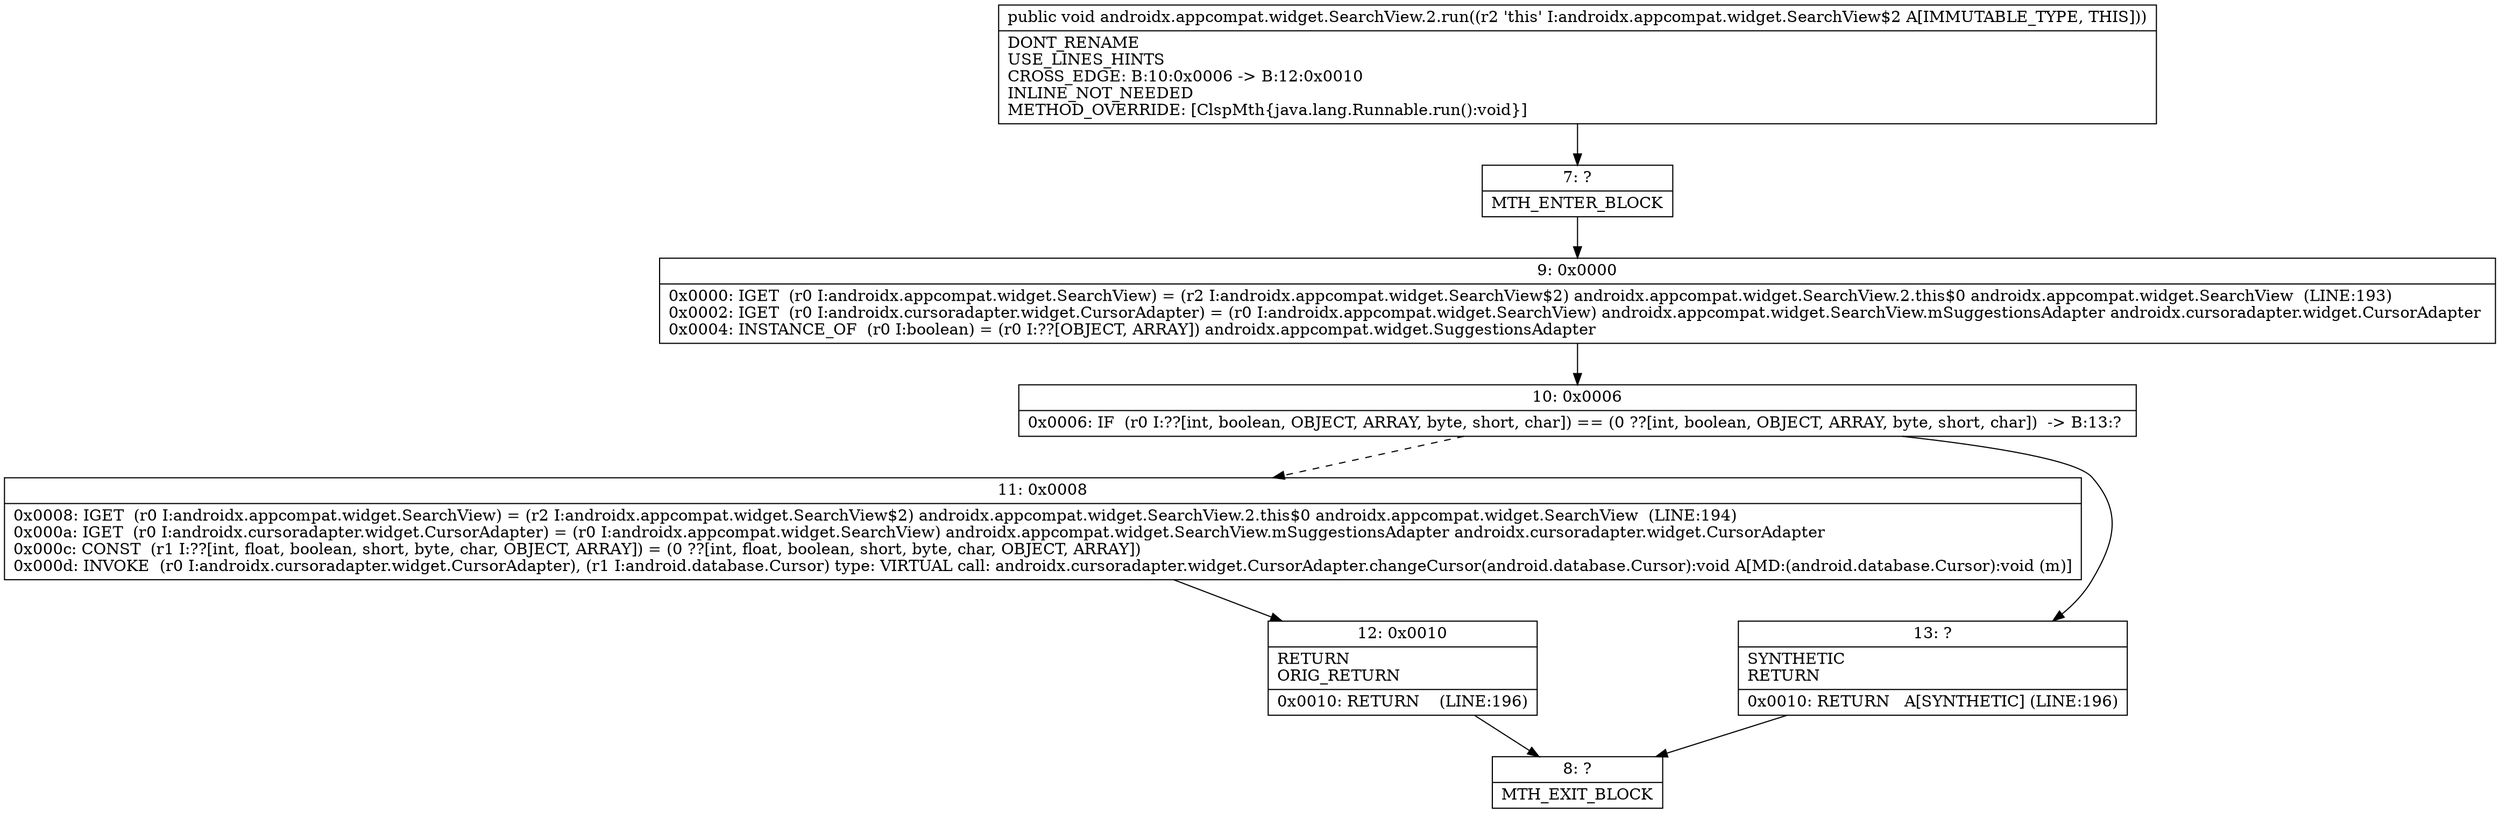 digraph "CFG forandroidx.appcompat.widget.SearchView.2.run()V" {
Node_7 [shape=record,label="{7\:\ ?|MTH_ENTER_BLOCK\l}"];
Node_9 [shape=record,label="{9\:\ 0x0000|0x0000: IGET  (r0 I:androidx.appcompat.widget.SearchView) = (r2 I:androidx.appcompat.widget.SearchView$2) androidx.appcompat.widget.SearchView.2.this$0 androidx.appcompat.widget.SearchView  (LINE:193)\l0x0002: IGET  (r0 I:androidx.cursoradapter.widget.CursorAdapter) = (r0 I:androidx.appcompat.widget.SearchView) androidx.appcompat.widget.SearchView.mSuggestionsAdapter androidx.cursoradapter.widget.CursorAdapter \l0x0004: INSTANCE_OF  (r0 I:boolean) = (r0 I:??[OBJECT, ARRAY]) androidx.appcompat.widget.SuggestionsAdapter \l}"];
Node_10 [shape=record,label="{10\:\ 0x0006|0x0006: IF  (r0 I:??[int, boolean, OBJECT, ARRAY, byte, short, char]) == (0 ??[int, boolean, OBJECT, ARRAY, byte, short, char])  \-\> B:13:? \l}"];
Node_11 [shape=record,label="{11\:\ 0x0008|0x0008: IGET  (r0 I:androidx.appcompat.widget.SearchView) = (r2 I:androidx.appcompat.widget.SearchView$2) androidx.appcompat.widget.SearchView.2.this$0 androidx.appcompat.widget.SearchView  (LINE:194)\l0x000a: IGET  (r0 I:androidx.cursoradapter.widget.CursorAdapter) = (r0 I:androidx.appcompat.widget.SearchView) androidx.appcompat.widget.SearchView.mSuggestionsAdapter androidx.cursoradapter.widget.CursorAdapter \l0x000c: CONST  (r1 I:??[int, float, boolean, short, byte, char, OBJECT, ARRAY]) = (0 ??[int, float, boolean, short, byte, char, OBJECT, ARRAY]) \l0x000d: INVOKE  (r0 I:androidx.cursoradapter.widget.CursorAdapter), (r1 I:android.database.Cursor) type: VIRTUAL call: androidx.cursoradapter.widget.CursorAdapter.changeCursor(android.database.Cursor):void A[MD:(android.database.Cursor):void (m)]\l}"];
Node_12 [shape=record,label="{12\:\ 0x0010|RETURN\lORIG_RETURN\l|0x0010: RETURN    (LINE:196)\l}"];
Node_8 [shape=record,label="{8\:\ ?|MTH_EXIT_BLOCK\l}"];
Node_13 [shape=record,label="{13\:\ ?|SYNTHETIC\lRETURN\l|0x0010: RETURN   A[SYNTHETIC] (LINE:196)\l}"];
MethodNode[shape=record,label="{public void androidx.appcompat.widget.SearchView.2.run((r2 'this' I:androidx.appcompat.widget.SearchView$2 A[IMMUTABLE_TYPE, THIS]))  | DONT_RENAME\lUSE_LINES_HINTS\lCROSS_EDGE: B:10:0x0006 \-\> B:12:0x0010\lINLINE_NOT_NEEDED\lMETHOD_OVERRIDE: [ClspMth\{java.lang.Runnable.run():void\}]\l}"];
MethodNode -> Node_7;Node_7 -> Node_9;
Node_9 -> Node_10;
Node_10 -> Node_11[style=dashed];
Node_10 -> Node_13;
Node_11 -> Node_12;
Node_12 -> Node_8;
Node_13 -> Node_8;
}

